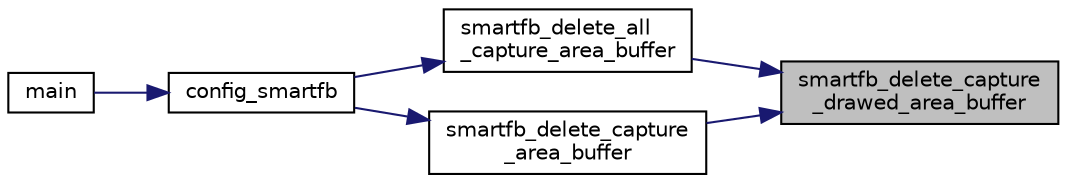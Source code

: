 digraph "smartfb_delete_capture_drawed_area_buffer"
{
 // INTERACTIVE_SVG=YES
 // LATEX_PDF_SIZE
  bgcolor="transparent";
  edge [fontname="Helvetica",fontsize="10",labelfontname="Helvetica",labelfontsize="10"];
  node [fontname="Helvetica",fontsize="10",shape=record];
  rankdir="RL";
  Node1 [label="smartfb_delete_capture\l_drawed_area_buffer",height=0.2,width=0.4,color="black", fillcolor="grey75", style="filled", fontcolor="black",tooltip=" "];
  Node1 -> Node2 [dir="back",color="midnightblue",fontsize="10",style="solid",fontname="Helvetica"];
  Node2 [label="smartfb_delete_all\l_capture_area_buffer",height=0.2,width=0.4,color="black",URL="$df/d1d/group__SmartFB-api.html#ga1a8070497ee3d7899caf55c9d15f4aef",tooltip=" "];
  Node2 -> Node3 [dir="back",color="midnightblue",fontsize="10",style="solid",fontname="Helvetica"];
  Node3 [label="config_smartfb",height=0.2,width=0.4,color="black",URL="$dc/d60/test__smartfb_8c.html#a76f4f3e6e9161f07299e1e363c60aa8d",tooltip=" "];
  Node3 -> Node4 [dir="back",color="midnightblue",fontsize="10",style="solid",fontname="Helvetica"];
  Node4 [label="main",height=0.2,width=0.4,color="black",URL="$dc/d60/test__smartfb_8c.html#a3c04138a5bfe5d72780bb7e82a18e627",tooltip=" "];
  Node1 -> Node5 [dir="back",color="midnightblue",fontsize="10",style="solid",fontname="Helvetica"];
  Node5 [label="smartfb_delete_capture\l_area_buffer",height=0.2,width=0.4,color="black",URL="$df/d1d/group__SmartFB-api.html#ga180963e573389ad3230a2e62be967c22",tooltip=" "];
  Node5 -> Node3 [dir="back",color="midnightblue",fontsize="10",style="solid",fontname="Helvetica"];
}
